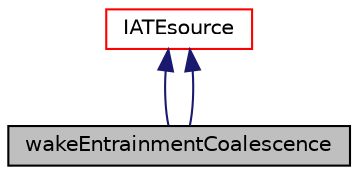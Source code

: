 digraph "wakeEntrainmentCoalescence"
{
  bgcolor="transparent";
  edge [fontname="Helvetica",fontsize="10",labelfontname="Helvetica",labelfontsize="10"];
  node [fontname="Helvetica",fontsize="10",shape=record];
  Node1 [label="wakeEntrainmentCoalescence",height=0.2,width=0.4,color="black", fillcolor="grey75", style="filled", fontcolor="black"];
  Node2 -> Node1 [dir="back",color="midnightblue",fontsize="10",style="solid",fontname="Helvetica"];
  Node2 [label="IATEsource",height=0.2,width=0.4,color="red",URL="$a01021.html",tooltip="IATE (Interfacial Area Transport Equation) bubble diameter model run-time selectable sources..."];
  Node2 -> Node1 [dir="back",color="midnightblue",fontsize="10",style="solid",fontname="Helvetica"];
}
